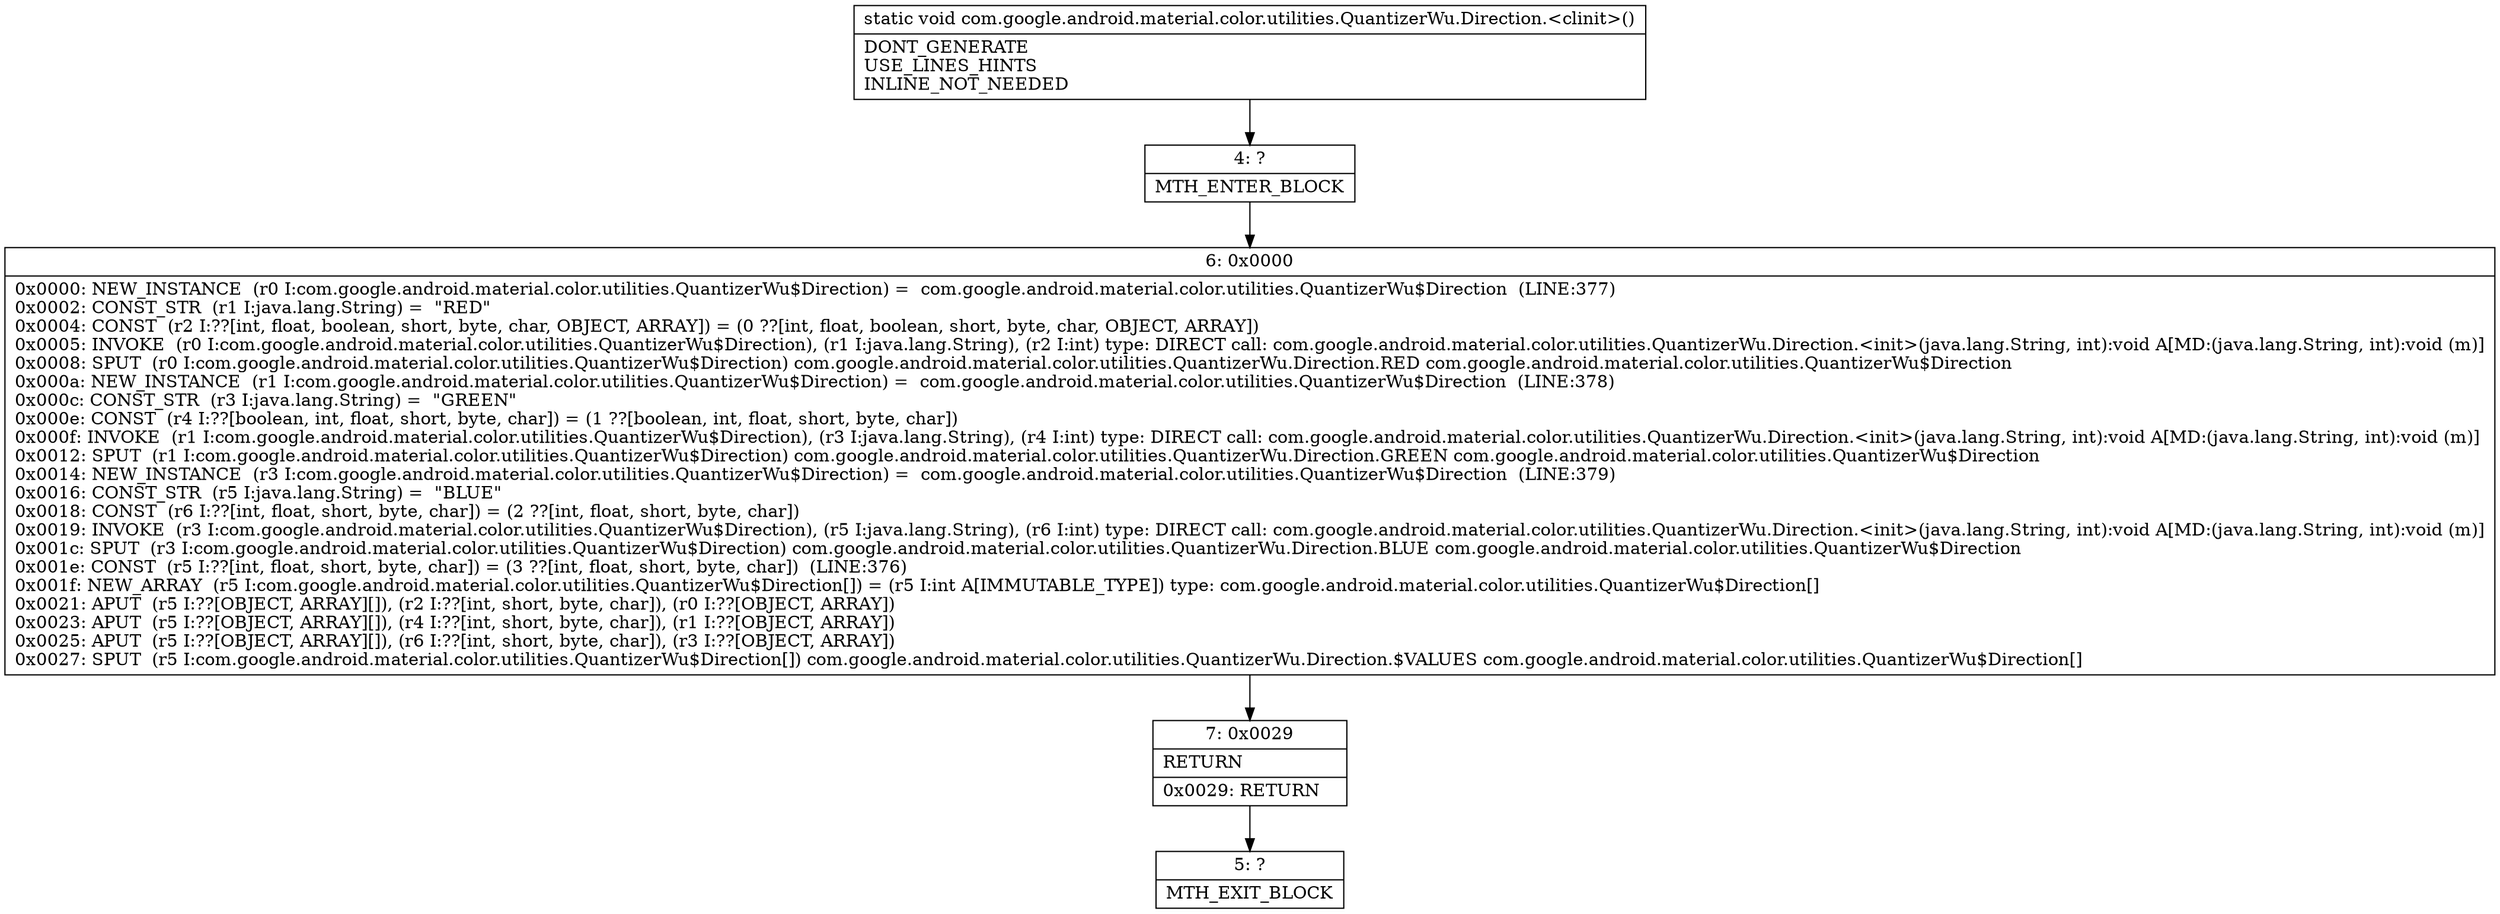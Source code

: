 digraph "CFG forcom.google.android.material.color.utilities.QuantizerWu.Direction.\<clinit\>()V" {
Node_4 [shape=record,label="{4\:\ ?|MTH_ENTER_BLOCK\l}"];
Node_6 [shape=record,label="{6\:\ 0x0000|0x0000: NEW_INSTANCE  (r0 I:com.google.android.material.color.utilities.QuantizerWu$Direction) =  com.google.android.material.color.utilities.QuantizerWu$Direction  (LINE:377)\l0x0002: CONST_STR  (r1 I:java.lang.String) =  \"RED\" \l0x0004: CONST  (r2 I:??[int, float, boolean, short, byte, char, OBJECT, ARRAY]) = (0 ??[int, float, boolean, short, byte, char, OBJECT, ARRAY]) \l0x0005: INVOKE  (r0 I:com.google.android.material.color.utilities.QuantizerWu$Direction), (r1 I:java.lang.String), (r2 I:int) type: DIRECT call: com.google.android.material.color.utilities.QuantizerWu.Direction.\<init\>(java.lang.String, int):void A[MD:(java.lang.String, int):void (m)]\l0x0008: SPUT  (r0 I:com.google.android.material.color.utilities.QuantizerWu$Direction) com.google.android.material.color.utilities.QuantizerWu.Direction.RED com.google.android.material.color.utilities.QuantizerWu$Direction \l0x000a: NEW_INSTANCE  (r1 I:com.google.android.material.color.utilities.QuantizerWu$Direction) =  com.google.android.material.color.utilities.QuantizerWu$Direction  (LINE:378)\l0x000c: CONST_STR  (r3 I:java.lang.String) =  \"GREEN\" \l0x000e: CONST  (r4 I:??[boolean, int, float, short, byte, char]) = (1 ??[boolean, int, float, short, byte, char]) \l0x000f: INVOKE  (r1 I:com.google.android.material.color.utilities.QuantizerWu$Direction), (r3 I:java.lang.String), (r4 I:int) type: DIRECT call: com.google.android.material.color.utilities.QuantizerWu.Direction.\<init\>(java.lang.String, int):void A[MD:(java.lang.String, int):void (m)]\l0x0012: SPUT  (r1 I:com.google.android.material.color.utilities.QuantizerWu$Direction) com.google.android.material.color.utilities.QuantizerWu.Direction.GREEN com.google.android.material.color.utilities.QuantizerWu$Direction \l0x0014: NEW_INSTANCE  (r3 I:com.google.android.material.color.utilities.QuantizerWu$Direction) =  com.google.android.material.color.utilities.QuantizerWu$Direction  (LINE:379)\l0x0016: CONST_STR  (r5 I:java.lang.String) =  \"BLUE\" \l0x0018: CONST  (r6 I:??[int, float, short, byte, char]) = (2 ??[int, float, short, byte, char]) \l0x0019: INVOKE  (r3 I:com.google.android.material.color.utilities.QuantizerWu$Direction), (r5 I:java.lang.String), (r6 I:int) type: DIRECT call: com.google.android.material.color.utilities.QuantizerWu.Direction.\<init\>(java.lang.String, int):void A[MD:(java.lang.String, int):void (m)]\l0x001c: SPUT  (r3 I:com.google.android.material.color.utilities.QuantizerWu$Direction) com.google.android.material.color.utilities.QuantizerWu.Direction.BLUE com.google.android.material.color.utilities.QuantizerWu$Direction \l0x001e: CONST  (r5 I:??[int, float, short, byte, char]) = (3 ??[int, float, short, byte, char])  (LINE:376)\l0x001f: NEW_ARRAY  (r5 I:com.google.android.material.color.utilities.QuantizerWu$Direction[]) = (r5 I:int A[IMMUTABLE_TYPE]) type: com.google.android.material.color.utilities.QuantizerWu$Direction[] \l0x0021: APUT  (r5 I:??[OBJECT, ARRAY][]), (r2 I:??[int, short, byte, char]), (r0 I:??[OBJECT, ARRAY]) \l0x0023: APUT  (r5 I:??[OBJECT, ARRAY][]), (r4 I:??[int, short, byte, char]), (r1 I:??[OBJECT, ARRAY]) \l0x0025: APUT  (r5 I:??[OBJECT, ARRAY][]), (r6 I:??[int, short, byte, char]), (r3 I:??[OBJECT, ARRAY]) \l0x0027: SPUT  (r5 I:com.google.android.material.color.utilities.QuantizerWu$Direction[]) com.google.android.material.color.utilities.QuantizerWu.Direction.$VALUES com.google.android.material.color.utilities.QuantizerWu$Direction[] \l}"];
Node_7 [shape=record,label="{7\:\ 0x0029|RETURN\l|0x0029: RETURN   \l}"];
Node_5 [shape=record,label="{5\:\ ?|MTH_EXIT_BLOCK\l}"];
MethodNode[shape=record,label="{static void com.google.android.material.color.utilities.QuantizerWu.Direction.\<clinit\>()  | DONT_GENERATE\lUSE_LINES_HINTS\lINLINE_NOT_NEEDED\l}"];
MethodNode -> Node_4;Node_4 -> Node_6;
Node_6 -> Node_7;
Node_7 -> Node_5;
}

